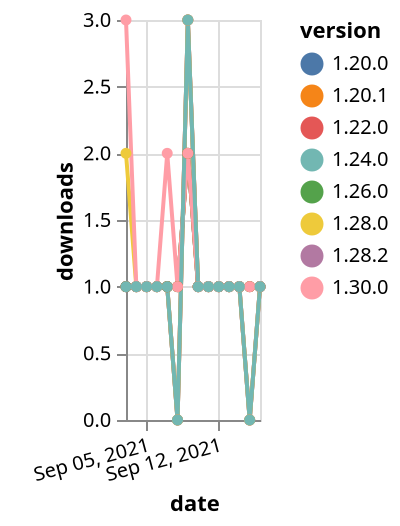{"$schema": "https://vega.github.io/schema/vega-lite/v5.json", "description": "A simple bar chart with embedded data.", "data": {"values": [{"date": "2021-09-03", "total": 191, "delta": 1, "version": "1.22.0"}, {"date": "2021-09-04", "total": 192, "delta": 1, "version": "1.22.0"}, {"date": "2021-09-05", "total": 193, "delta": 1, "version": "1.22.0"}, {"date": "2021-09-06", "total": 194, "delta": 1, "version": "1.22.0"}, {"date": "2021-09-07", "total": 195, "delta": 1, "version": "1.22.0"}, {"date": "2021-09-08", "total": 195, "delta": 0, "version": "1.22.0"}, {"date": "2021-09-09", "total": 198, "delta": 3, "version": "1.22.0"}, {"date": "2021-09-10", "total": 199, "delta": 1, "version": "1.22.0"}, {"date": "2021-09-11", "total": 200, "delta": 1, "version": "1.22.0"}, {"date": "2021-09-12", "total": 201, "delta": 1, "version": "1.22.0"}, {"date": "2021-09-13", "total": 202, "delta": 1, "version": "1.22.0"}, {"date": "2021-09-14", "total": 203, "delta": 1, "version": "1.22.0"}, {"date": "2021-09-15", "total": 203, "delta": 0, "version": "1.22.0"}, {"date": "2021-09-16", "total": 204, "delta": 1, "version": "1.22.0"}, {"date": "2021-09-03", "total": 126, "delta": 1, "version": "1.28.2"}, {"date": "2021-09-04", "total": 127, "delta": 1, "version": "1.28.2"}, {"date": "2021-09-05", "total": 128, "delta": 1, "version": "1.28.2"}, {"date": "2021-09-06", "total": 129, "delta": 1, "version": "1.28.2"}, {"date": "2021-09-07", "total": 130, "delta": 1, "version": "1.28.2"}, {"date": "2021-09-08", "total": 130, "delta": 0, "version": "1.28.2"}, {"date": "2021-09-09", "total": 133, "delta": 3, "version": "1.28.2"}, {"date": "2021-09-10", "total": 134, "delta": 1, "version": "1.28.2"}, {"date": "2021-09-11", "total": 135, "delta": 1, "version": "1.28.2"}, {"date": "2021-09-12", "total": 136, "delta": 1, "version": "1.28.2"}, {"date": "2021-09-13", "total": 137, "delta": 1, "version": "1.28.2"}, {"date": "2021-09-14", "total": 138, "delta": 1, "version": "1.28.2"}, {"date": "2021-09-15", "total": 138, "delta": 0, "version": "1.28.2"}, {"date": "2021-09-16", "total": 139, "delta": 1, "version": "1.28.2"}, {"date": "2021-09-03", "total": 146, "delta": 2, "version": "1.28.0"}, {"date": "2021-09-04", "total": 147, "delta": 1, "version": "1.28.0"}, {"date": "2021-09-05", "total": 148, "delta": 1, "version": "1.28.0"}, {"date": "2021-09-06", "total": 149, "delta": 1, "version": "1.28.0"}, {"date": "2021-09-07", "total": 150, "delta": 1, "version": "1.28.0"}, {"date": "2021-09-08", "total": 150, "delta": 0, "version": "1.28.0"}, {"date": "2021-09-09", "total": 153, "delta": 3, "version": "1.28.0"}, {"date": "2021-09-10", "total": 154, "delta": 1, "version": "1.28.0"}, {"date": "2021-09-11", "total": 155, "delta": 1, "version": "1.28.0"}, {"date": "2021-09-12", "total": 156, "delta": 1, "version": "1.28.0"}, {"date": "2021-09-13", "total": 157, "delta": 1, "version": "1.28.0"}, {"date": "2021-09-14", "total": 158, "delta": 1, "version": "1.28.0"}, {"date": "2021-09-15", "total": 158, "delta": 0, "version": "1.28.0"}, {"date": "2021-09-16", "total": 159, "delta": 1, "version": "1.28.0"}, {"date": "2021-09-03", "total": 161, "delta": 1, "version": "1.26.0"}, {"date": "2021-09-04", "total": 162, "delta": 1, "version": "1.26.0"}, {"date": "2021-09-05", "total": 163, "delta": 1, "version": "1.26.0"}, {"date": "2021-09-06", "total": 164, "delta": 1, "version": "1.26.0"}, {"date": "2021-09-07", "total": 165, "delta": 1, "version": "1.26.0"}, {"date": "2021-09-08", "total": 166, "delta": 1, "version": "1.26.0"}, {"date": "2021-09-09", "total": 168, "delta": 2, "version": "1.26.0"}, {"date": "2021-09-10", "total": 169, "delta": 1, "version": "1.26.0"}, {"date": "2021-09-11", "total": 170, "delta": 1, "version": "1.26.0"}, {"date": "2021-09-12", "total": 171, "delta": 1, "version": "1.26.0"}, {"date": "2021-09-13", "total": 172, "delta": 1, "version": "1.26.0"}, {"date": "2021-09-14", "total": 173, "delta": 1, "version": "1.26.0"}, {"date": "2021-09-15", "total": 174, "delta": 1, "version": "1.26.0"}, {"date": "2021-09-16", "total": 175, "delta": 1, "version": "1.26.0"}, {"date": "2021-09-03", "total": 235, "delta": 1, "version": "1.20.0"}, {"date": "2021-09-04", "total": 236, "delta": 1, "version": "1.20.0"}, {"date": "2021-09-05", "total": 237, "delta": 1, "version": "1.20.0"}, {"date": "2021-09-06", "total": 238, "delta": 1, "version": "1.20.0"}, {"date": "2021-09-07", "total": 239, "delta": 1, "version": "1.20.0"}, {"date": "2021-09-08", "total": 240, "delta": 1, "version": "1.20.0"}, {"date": "2021-09-09", "total": 242, "delta": 2, "version": "1.20.0"}, {"date": "2021-09-10", "total": 243, "delta": 1, "version": "1.20.0"}, {"date": "2021-09-11", "total": 244, "delta": 1, "version": "1.20.0"}, {"date": "2021-09-12", "total": 245, "delta": 1, "version": "1.20.0"}, {"date": "2021-09-13", "total": 246, "delta": 1, "version": "1.20.0"}, {"date": "2021-09-14", "total": 247, "delta": 1, "version": "1.20.0"}, {"date": "2021-09-15", "total": 248, "delta": 1, "version": "1.20.0"}, {"date": "2021-09-16", "total": 249, "delta": 1, "version": "1.20.0"}, {"date": "2021-09-03", "total": 241, "delta": 1, "version": "1.20.1"}, {"date": "2021-09-04", "total": 242, "delta": 1, "version": "1.20.1"}, {"date": "2021-09-05", "total": 243, "delta": 1, "version": "1.20.1"}, {"date": "2021-09-06", "total": 244, "delta": 1, "version": "1.20.1"}, {"date": "2021-09-07", "total": 245, "delta": 1, "version": "1.20.1"}, {"date": "2021-09-08", "total": 246, "delta": 1, "version": "1.20.1"}, {"date": "2021-09-09", "total": 248, "delta": 2, "version": "1.20.1"}, {"date": "2021-09-10", "total": 249, "delta": 1, "version": "1.20.1"}, {"date": "2021-09-11", "total": 250, "delta": 1, "version": "1.20.1"}, {"date": "2021-09-12", "total": 251, "delta": 1, "version": "1.20.1"}, {"date": "2021-09-13", "total": 252, "delta": 1, "version": "1.20.1"}, {"date": "2021-09-14", "total": 253, "delta": 1, "version": "1.20.1"}, {"date": "2021-09-15", "total": 254, "delta": 1, "version": "1.20.1"}, {"date": "2021-09-16", "total": 255, "delta": 1, "version": "1.20.1"}, {"date": "2021-09-03", "total": 124, "delta": 3, "version": "1.30.0"}, {"date": "2021-09-04", "total": 125, "delta": 1, "version": "1.30.0"}, {"date": "2021-09-05", "total": 126, "delta": 1, "version": "1.30.0"}, {"date": "2021-09-06", "total": 127, "delta": 1, "version": "1.30.0"}, {"date": "2021-09-07", "total": 129, "delta": 2, "version": "1.30.0"}, {"date": "2021-09-08", "total": 130, "delta": 1, "version": "1.30.0"}, {"date": "2021-09-09", "total": 132, "delta": 2, "version": "1.30.0"}, {"date": "2021-09-10", "total": 133, "delta": 1, "version": "1.30.0"}, {"date": "2021-09-11", "total": 134, "delta": 1, "version": "1.30.0"}, {"date": "2021-09-12", "total": 135, "delta": 1, "version": "1.30.0"}, {"date": "2021-09-13", "total": 136, "delta": 1, "version": "1.30.0"}, {"date": "2021-09-14", "total": 137, "delta": 1, "version": "1.30.0"}, {"date": "2021-09-15", "total": 138, "delta": 1, "version": "1.30.0"}, {"date": "2021-09-16", "total": 139, "delta": 1, "version": "1.30.0"}, {"date": "2021-09-03", "total": 182, "delta": 1, "version": "1.24.0"}, {"date": "2021-09-04", "total": 183, "delta": 1, "version": "1.24.0"}, {"date": "2021-09-05", "total": 184, "delta": 1, "version": "1.24.0"}, {"date": "2021-09-06", "total": 185, "delta": 1, "version": "1.24.0"}, {"date": "2021-09-07", "total": 186, "delta": 1, "version": "1.24.0"}, {"date": "2021-09-08", "total": 186, "delta": 0, "version": "1.24.0"}, {"date": "2021-09-09", "total": 189, "delta": 3, "version": "1.24.0"}, {"date": "2021-09-10", "total": 190, "delta": 1, "version": "1.24.0"}, {"date": "2021-09-11", "total": 191, "delta": 1, "version": "1.24.0"}, {"date": "2021-09-12", "total": 192, "delta": 1, "version": "1.24.0"}, {"date": "2021-09-13", "total": 193, "delta": 1, "version": "1.24.0"}, {"date": "2021-09-14", "total": 194, "delta": 1, "version": "1.24.0"}, {"date": "2021-09-15", "total": 194, "delta": 0, "version": "1.24.0"}, {"date": "2021-09-16", "total": 195, "delta": 1, "version": "1.24.0"}]}, "width": "container", "mark": {"type": "line", "point": {"filled": true}}, "encoding": {"x": {"field": "date", "type": "temporal", "timeUnit": "yearmonthdate", "title": "date", "axis": {"labelAngle": -15}}, "y": {"field": "delta", "type": "quantitative", "title": "downloads"}, "color": {"field": "version", "type": "nominal"}, "tooltip": {"field": "delta"}}}